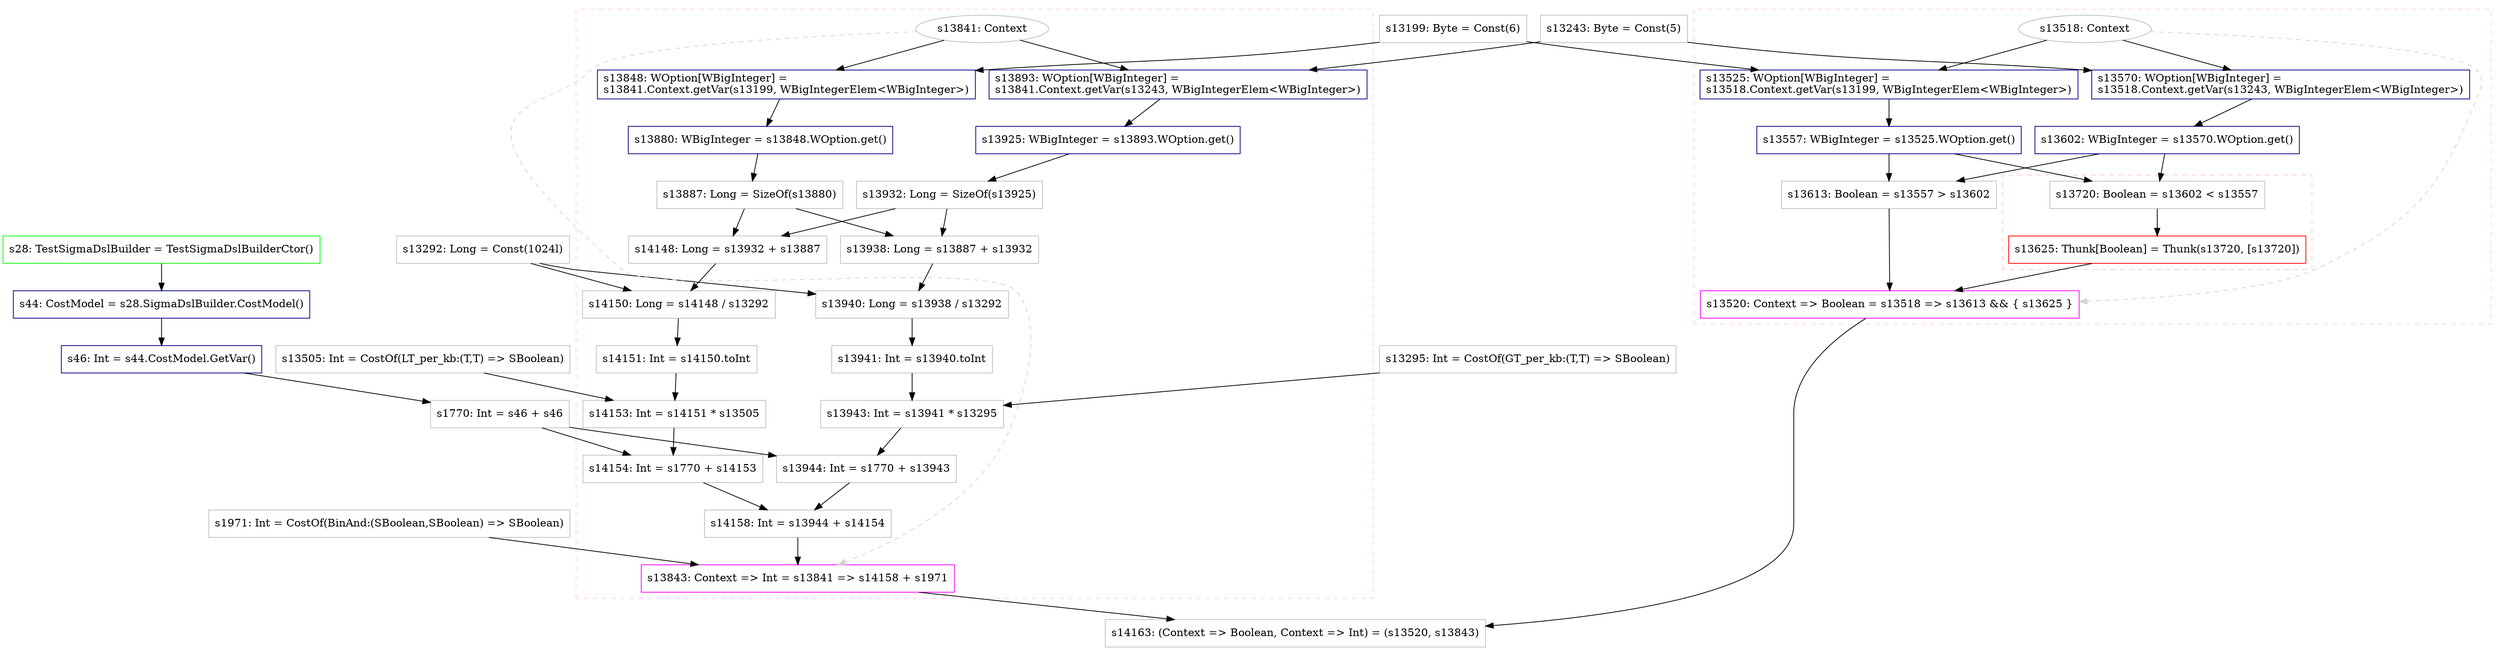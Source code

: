 digraph "R7" {
concentrate=true
node [style=filled, fillcolor=orangered]

"s13199" [
label="s13199: Byte = Const(6)"
shape=box, color=gray, tooltip="s13199:Byte", style=filled, fillcolor=white
]
"s13243" [
label="s13243: Byte = Const(5)"
shape=box, color=gray, tooltip="s13243:Byte", style=filled, fillcolor=white
]
subgraph cluster_s13520 {
style=dashed; color="#FFCCFF"
"s13518" [
label="s13518: Context"
shape=oval, color=gray, tooltip="s13518:Context", style=filled, fillcolor=white
]
"s13520" [
label="s13520: Context => Boolean = s13518 => s13613 && { s13625 }"
shape=box, color=magenta, tooltip="s13520:Context => Boolean", style=filled, fillcolor=white
]
{rank=source; s13518}
"s13525" [
label="s13525: WOption[WBigInteger] =\ls13518.Context.getVar(s13199, WBigIntegerElem<WBigInteger>)\l"
shape=box, color=darkblue, tooltip="s13525:WOption[WBigInteger]", style=filled, fillcolor=white
]
"s13557" [
label="s13557: WBigInteger = s13525.WOption.get()"
shape=box, color=darkblue, tooltip="s13557:WBigInteger", style=filled, fillcolor=white
]
"s13570" [
label="s13570: WOption[WBigInteger] =\ls13518.Context.getVar(s13243, WBigIntegerElem<WBigInteger>)\l"
shape=box, color=darkblue, tooltip="s13570:WOption[WBigInteger]", style=filled, fillcolor=white
]
"s13602" [
label="s13602: WBigInteger = s13570.WOption.get()"
shape=box, color=darkblue, tooltip="s13602:WBigInteger", style=filled, fillcolor=white
]
"s13613" [
label="s13613: Boolean = s13557 > s13602"
shape=box, color=gray, tooltip="s13613:Boolean", style=filled, fillcolor=white
]
subgraph cluster_s13625 {
style=dashed; color="#FFCCCC"
"s13625" [
label="s13625: Thunk[Boolean] = Thunk(s13720, [s13720])"
shape=box, color=red, tooltip="s13625:Thunk[Boolean]", style=filled, fillcolor=white
]
"s13720" [
label="s13720: Boolean = s13602 < s13557"
shape=box, color=gray, tooltip="s13720:Boolean", style=filled, fillcolor=white
]
{rank=sink; s13625}
}
{rank=sink; s13520}
}
"s1971" [
label="s1971: Int = CostOf(BinAnd:(SBoolean,SBoolean) => SBoolean)"
shape=box, color=gray, tooltip="s1971:Int", style=filled, fillcolor=white
]
"s13295" [
label="s13295: Int = CostOf(GT_per_kb:(T,T) => SBoolean)"
shape=box, color=gray, tooltip="s13295:Int", style=filled, fillcolor=white
]
"s13292" [
label="s13292: Long = Const(1024l)"
shape=box, color=gray, tooltip="s13292:Long", style=filled, fillcolor=white
]
"s28" [
label="s28: TestSigmaDslBuilder = TestSigmaDslBuilderCtor()"
shape=box, color=green, tooltip="s28:TestSigmaDslBuilder", style=filled, fillcolor=white
]
"s44" [
label="s44: CostModel = s28.SigmaDslBuilder.CostModel()"
shape=box, color=darkblue, tooltip="s44:CostModel", style=filled, fillcolor=white
]
"s46" [
label="s46: Int = s44.CostModel.GetVar()"
shape=box, color=darkblue, tooltip="s46:Int", style=filled, fillcolor=white
]
"s1770" [
label="s1770: Int = s46 + s46"
shape=box, color=gray, tooltip="s1770:Int", style=filled, fillcolor=white
]
"s13505" [
label="s13505: Int = CostOf(LT_per_kb:(T,T) => SBoolean)"
shape=box, color=gray, tooltip="s13505:Int", style=filled, fillcolor=white
]
subgraph cluster_s13843 {
style=dashed; color="#FFCCFF"
"s13841" [
label="s13841: Context"
shape=oval, color=gray, tooltip="s13841:Context", style=filled, fillcolor=white
]
"s13843" [
label="s13843: Context => Int = s13841 => s14158 + s1971"
shape=box, color=magenta, tooltip="s13843:Context => Int", style=filled, fillcolor=white
]
{rank=source; s13841}
"s13848" [
label="s13848: WOption[WBigInteger] =\ls13841.Context.getVar(s13199, WBigIntegerElem<WBigInteger>)\l"
shape=box, color=darkblue, tooltip="s13848:WOption[WBigInteger]", style=filled, fillcolor=white
]
"s13880" [
label="s13880: WBigInteger = s13848.WOption.get()"
shape=box, color=darkblue, tooltip="s13880:WBigInteger", style=filled, fillcolor=white
]
"s13887" [
label="s13887: Long = SizeOf(s13880)"
shape=box, color=gray, tooltip="s13887:Long", style=filled, fillcolor=white
]
"s13893" [
label="s13893: WOption[WBigInteger] =\ls13841.Context.getVar(s13243, WBigIntegerElem<WBigInteger>)\l"
shape=box, color=darkblue, tooltip="s13893:WOption[WBigInteger]", style=filled, fillcolor=white
]
"s13925" [
label="s13925: WBigInteger = s13893.WOption.get()"
shape=box, color=darkblue, tooltip="s13925:WBigInteger", style=filled, fillcolor=white
]
"s13932" [
label="s13932: Long = SizeOf(s13925)"
shape=box, color=gray, tooltip="s13932:Long", style=filled, fillcolor=white
]
"s13938" [
label="s13938: Long = s13887 + s13932"
shape=box, color=gray, tooltip="s13938:Long", style=filled, fillcolor=white
]
"s13940" [
label="s13940: Long = s13938 / s13292"
shape=box, color=gray, tooltip="s13940:Long", style=filled, fillcolor=white
]
"s13941" [
label="s13941: Int = s13940.toInt"
shape=box, color=gray, tooltip="s13941:Int", style=filled, fillcolor=white
]
"s13943" [
label="s13943: Int = s13941 * s13295"
shape=box, color=gray, tooltip="s13943:Int", style=filled, fillcolor=white
]
"s13944" [
label="s13944: Int = s1770 + s13943"
shape=box, color=gray, tooltip="s13944:Int", style=filled, fillcolor=white
]
"s14148" [
label="s14148: Long = s13932 + s13887"
shape=box, color=gray, tooltip="s14148:Long", style=filled, fillcolor=white
]
"s14150" [
label="s14150: Long = s14148 / s13292"
shape=box, color=gray, tooltip="s14150:Long", style=filled, fillcolor=white
]
"s14151" [
label="s14151: Int = s14150.toInt"
shape=box, color=gray, tooltip="s14151:Int", style=filled, fillcolor=white
]
"s14153" [
label="s14153: Int = s14151 * s13505"
shape=box, color=gray, tooltip="s14153:Int", style=filled, fillcolor=white
]
"s14154" [
label="s14154: Int = s1770 + s14153"
shape=box, color=gray, tooltip="s14154:Int", style=filled, fillcolor=white
]
"s14158" [
label="s14158: Int = s13944 + s14154"
shape=box, color=gray, tooltip="s14158:Int", style=filled, fillcolor=white
]
{rank=sink; s13843}
}
"s14163" [
label="s14163: (Context => Boolean, Context => Int) = (s13520, s13843)"
shape=box, color=gray, tooltip="s14163:(Context => Boolean, Context => Int)", style=filled, fillcolor=white
]
"s13518" -> "s13520" [style=dashed, color=lightgray, weight=0]
"s13613" -> "s13520" [style=solid]
"s13625" -> "s13520" [style=solid]
"s13518" -> "s13525" [style=solid]
"s13199" -> "s13525" [style=solid]
"s13525" -> "s13557" [style=solid]
"s44" -> "s46" [style=solid]
"s13887" -> "s13938" [style=solid]
"s13932" -> "s13938" [style=solid]
"s13841" -> "s13848" [style=solid]
"s13199" -> "s13848" [style=solid]
"s14151" -> "s14153" [style=solid]
"s13505" -> "s14153" [style=solid]
"s13520" -> "s14163" [style=solid]
"s13843" -> "s14163" [style=solid]
"s13932" -> "s14148" [style=solid]
"s13887" -> "s14148" [style=solid]
"s13941" -> "s13943" [style=solid]
"s13295" -> "s13943" [style=solid]
"s13925" -> "s13932" [style=solid]
"s28" -> "s44" [style=solid]
"s14150" -> "s14151" [style=solid]
"s13938" -> "s13940" [style=solid]
"s13292" -> "s13940" [style=solid]
"s1770" -> "s13944" [style=solid]
"s13943" -> "s13944" [style=solid]
"s13893" -> "s13925" [style=solid]
"s13557" -> "s13613" [style=solid]
"s13602" -> "s13613" [style=solid]
"s1770" -> "s14154" [style=solid]
"s14153" -> "s14154" [style=solid]
"s46" -> "s1770" [style=solid]
"s46" -> "s1770" [style=solid]
"s13944" -> "s14158" [style=solid]
"s14154" -> "s14158" [style=solid]
"s13841" -> "s13843" [style=dashed, color=lightgray, weight=0]
"s14158" -> "s13843" [style=solid]
"s1971" -> "s13843" [style=solid]
"s13841" -> "s13893" [style=solid]
"s13243" -> "s13893" [style=solid]
"s13848" -> "s13880" [style=solid]
"s13570" -> "s13602" [style=solid]
"s13518" -> "s13570" [style=solid]
"s13243" -> "s13570" [style=solid]
"s14148" -> "s14150" [style=solid]
"s13292" -> "s14150" [style=solid]
"s13720" -> "s13625" [style=solid]
"s13880" -> "s13887" [style=solid]
"s13940" -> "s13941" [style=solid]
"s13602" -> "s13720" [style=solid]
"s13557" -> "s13720" [style=solid]
}
